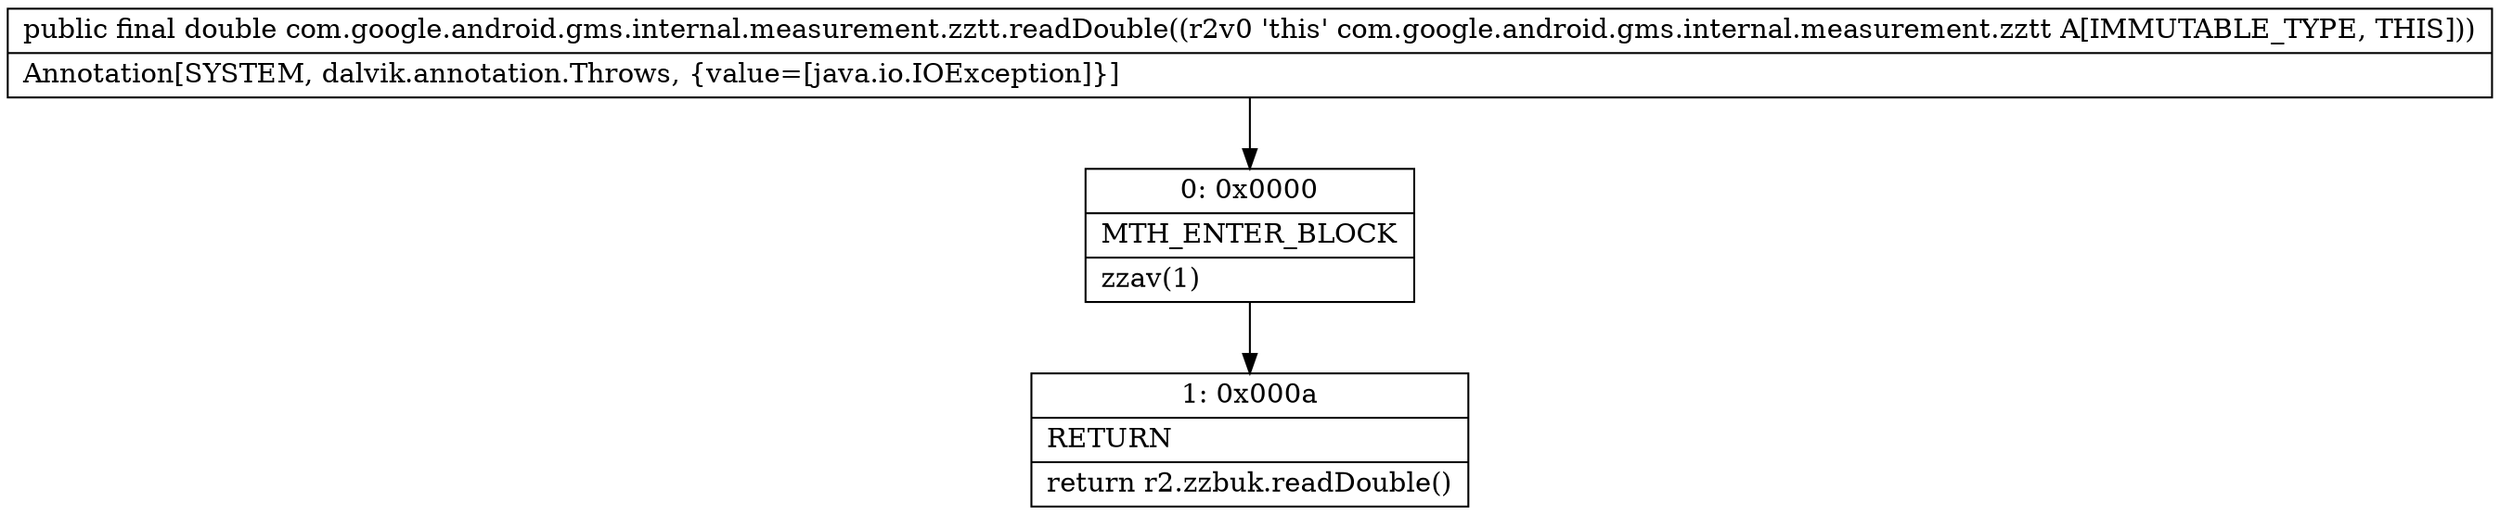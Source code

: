 digraph "CFG forcom.google.android.gms.internal.measurement.zztt.readDouble()D" {
Node_0 [shape=record,label="{0\:\ 0x0000|MTH_ENTER_BLOCK\l|zzav(1)\l}"];
Node_1 [shape=record,label="{1\:\ 0x000a|RETURN\l|return r2.zzbuk.readDouble()\l}"];
MethodNode[shape=record,label="{public final double com.google.android.gms.internal.measurement.zztt.readDouble((r2v0 'this' com.google.android.gms.internal.measurement.zztt A[IMMUTABLE_TYPE, THIS]))  | Annotation[SYSTEM, dalvik.annotation.Throws, \{value=[java.io.IOException]\}]\l}"];
MethodNode -> Node_0;
Node_0 -> Node_1;
}

